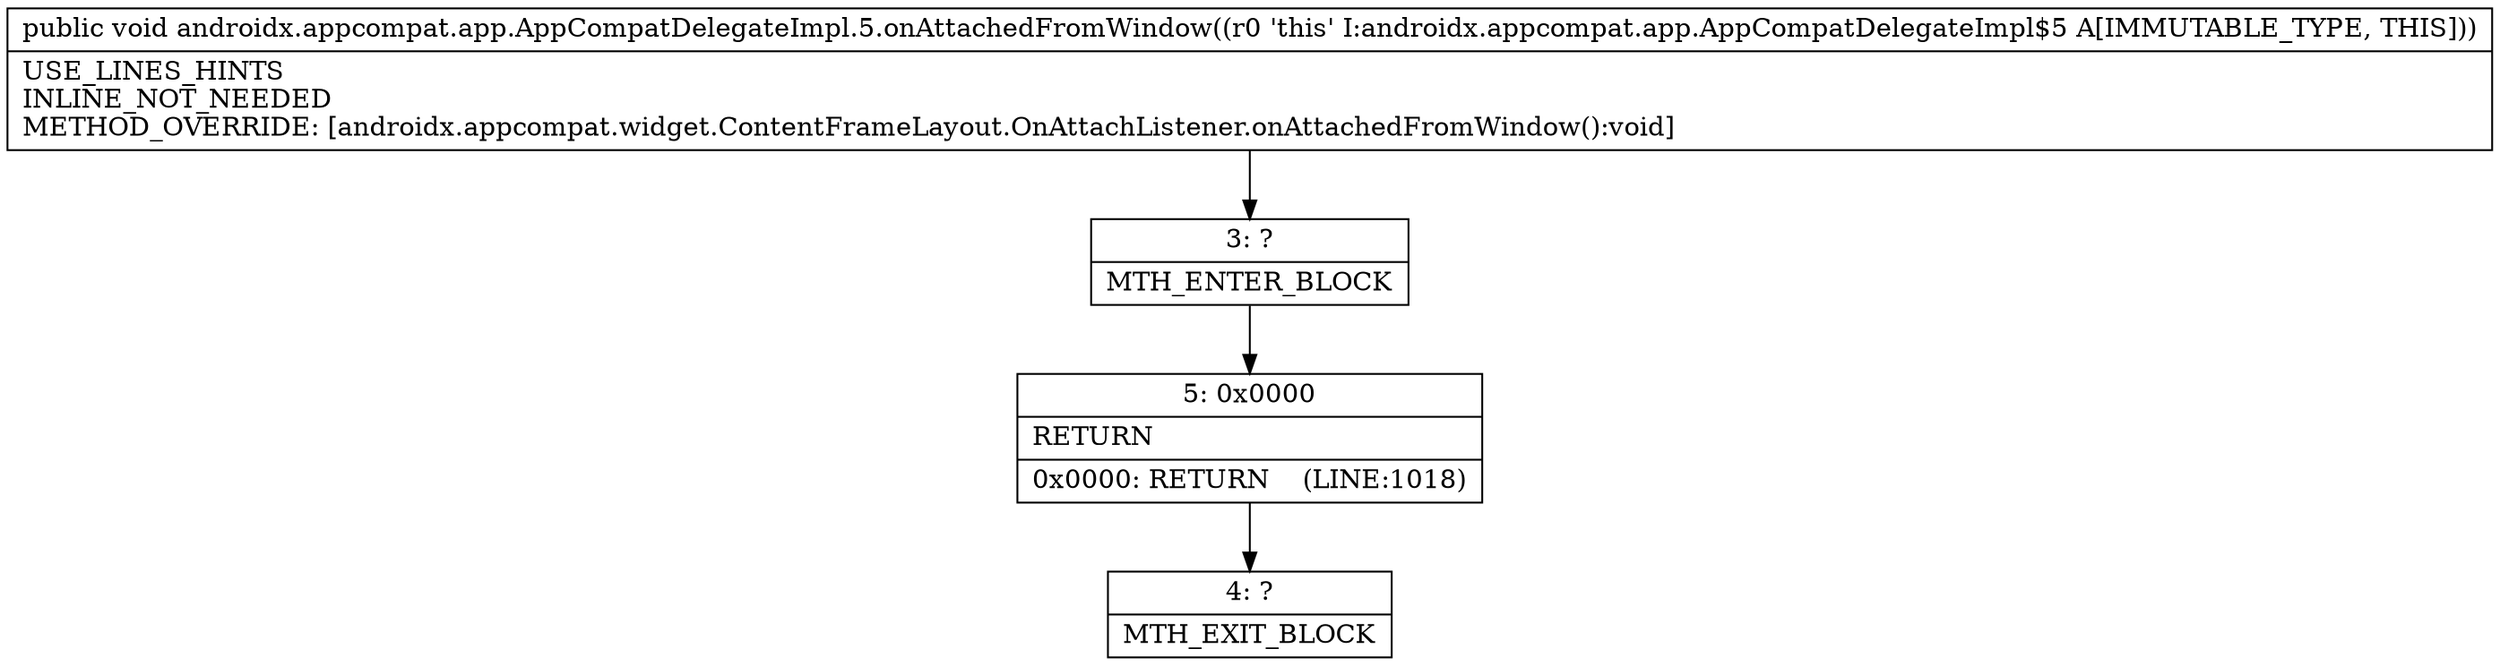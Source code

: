 digraph "CFG forandroidx.appcompat.app.AppCompatDelegateImpl.5.onAttachedFromWindow()V" {
Node_3 [shape=record,label="{3\:\ ?|MTH_ENTER_BLOCK\l}"];
Node_5 [shape=record,label="{5\:\ 0x0000|RETURN\l|0x0000: RETURN    (LINE:1018)\l}"];
Node_4 [shape=record,label="{4\:\ ?|MTH_EXIT_BLOCK\l}"];
MethodNode[shape=record,label="{public void androidx.appcompat.app.AppCompatDelegateImpl.5.onAttachedFromWindow((r0 'this' I:androidx.appcompat.app.AppCompatDelegateImpl$5 A[IMMUTABLE_TYPE, THIS]))  | USE_LINES_HINTS\lINLINE_NOT_NEEDED\lMETHOD_OVERRIDE: [androidx.appcompat.widget.ContentFrameLayout.OnAttachListener.onAttachedFromWindow():void]\l}"];
MethodNode -> Node_3;Node_3 -> Node_5;
Node_5 -> Node_4;
}

